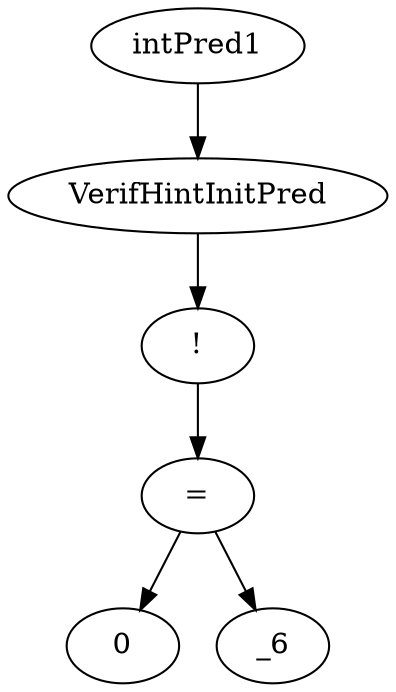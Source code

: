 digraph dag {
0 [label="intPred1"];
1 [label="VerifHintInitPred"];
2 [label="!"];
3 [label="="];
4 [label="0"];
5 [label="_6"];
"0" -> "1"[label=""]
"1" -> "2"[label=""]
"2" -> "3"[label=""]
"3" -> "5"[label=""]
"3" -> "4"[label=""]
}
